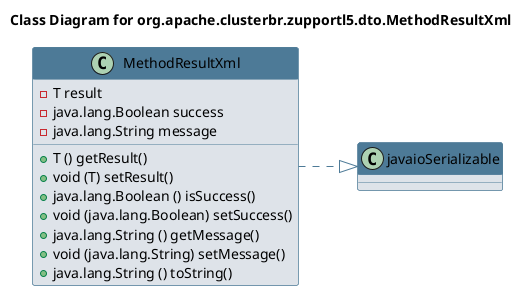 @startuml 
skinparam class { 
 BackgroundColor #DEE3E9 
 ArrowColor #4D7A97 
 BorderColor #4D7A97 
}
left to right direction 
title Class Diagram for org.apache.clusterbr.zupportl5.dto.MethodResultXml
skinparam titleBackgroundColor White
skinparam classHeaderBackgroundColor #4D7A97 
skinparam stereotypeCBackgroundColor #F8981D 

class MethodResultXml {
 - T result
 - java.lang.Boolean success
 - java.lang.String message
 + T () getResult()
 + void (T) setResult()
 + java.lang.Boolean () isSuccess()
 + void (java.lang.Boolean) setSuccess()
 + java.lang.String () getMessage()
 + void (java.lang.String) setMessage()
 + java.lang.String () toString()
}
MethodResultXml ..|> javaioSerializable
@enduml